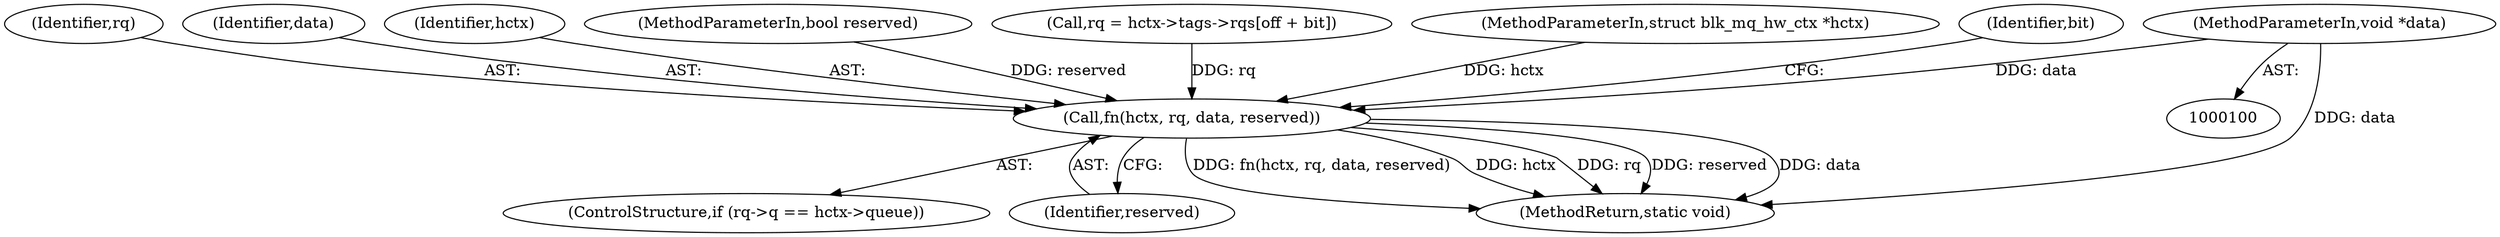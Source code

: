 digraph "0_linux_0048b4837affd153897ed1222283492070027aa9_1@pointer" {
"1000105" [label="(MethodParameterIn,void *data)"];
"1000181" [label="(Call,fn(hctx, rq, data, reserved))"];
"1000183" [label="(Identifier,rq)"];
"1000185" [label="(Identifier,reserved)"];
"1000184" [label="(Identifier,data)"];
"1000182" [label="(Identifier,hctx)"];
"1000106" [label="(MethodParameterIn,bool reserved)"];
"1000162" [label="(Call,rq = hctx->tags->rqs[off + bit])"];
"1000101" [label="(MethodParameterIn,struct blk_mq_hw_ctx *hctx)"];
"1000105" [label="(MethodParameterIn,void *data)"];
"1000181" [label="(Call,fn(hctx, rq, data, reserved))"];
"1000149" [label="(Identifier,bit)"];
"1000173" [label="(ControlStructure,if (rq->q == hctx->queue))"];
"1000193" [label="(MethodReturn,static void)"];
"1000105" -> "1000100"  [label="AST: "];
"1000105" -> "1000193"  [label="DDG: data"];
"1000105" -> "1000181"  [label="DDG: data"];
"1000181" -> "1000173"  [label="AST: "];
"1000181" -> "1000185"  [label="CFG: "];
"1000182" -> "1000181"  [label="AST: "];
"1000183" -> "1000181"  [label="AST: "];
"1000184" -> "1000181"  [label="AST: "];
"1000185" -> "1000181"  [label="AST: "];
"1000149" -> "1000181"  [label="CFG: "];
"1000181" -> "1000193"  [label="DDG: reserved"];
"1000181" -> "1000193"  [label="DDG: data"];
"1000181" -> "1000193"  [label="DDG: fn(hctx, rq, data, reserved)"];
"1000181" -> "1000193"  [label="DDG: hctx"];
"1000181" -> "1000193"  [label="DDG: rq"];
"1000101" -> "1000181"  [label="DDG: hctx"];
"1000162" -> "1000181"  [label="DDG: rq"];
"1000106" -> "1000181"  [label="DDG: reserved"];
}
